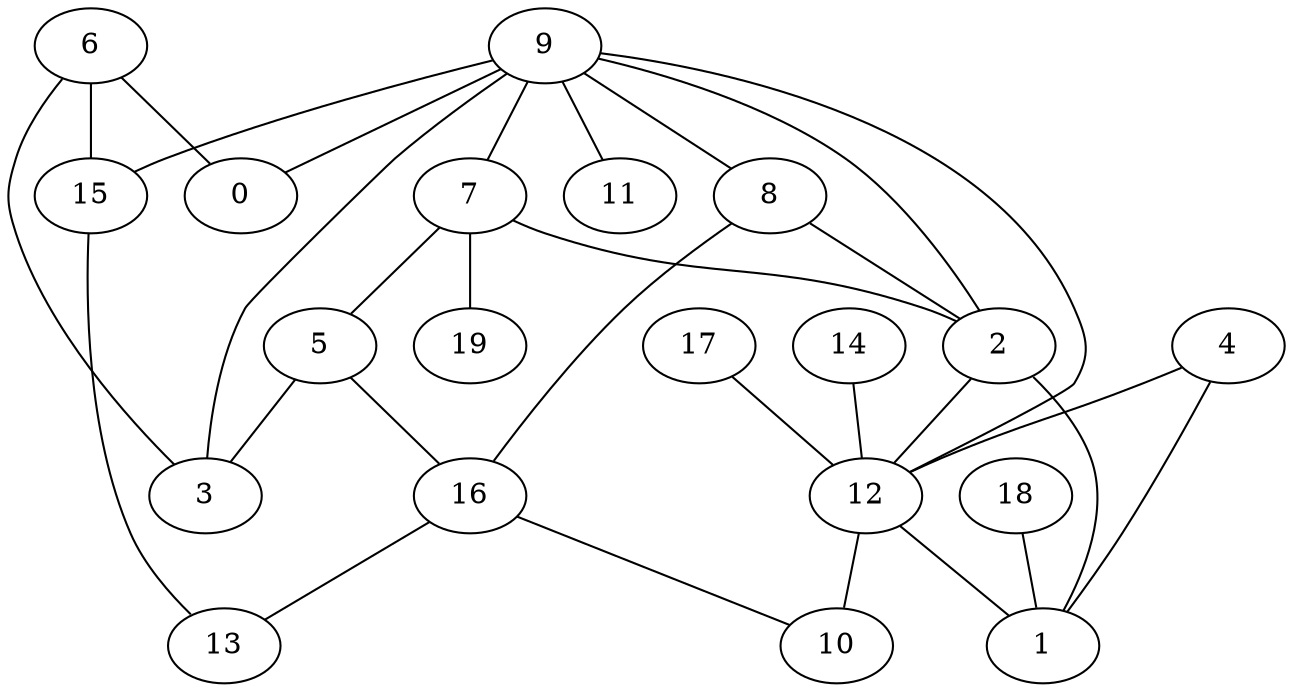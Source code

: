 digraph GG_graph {

subgraph G_graph {
edge [color = black]
"6" -> "3" [dir = none]
"14" -> "12" [dir = none]
"12" -> "10" [dir = none]
"12" -> "1" [dir = none]
"8" -> "16" [dir = none]
"8" -> "2" [dir = none]
"18" -> "1" [dir = none]
"9" -> "3" [dir = none]
"9" -> "7" [dir = none]
"9" -> "0" [dir = none]
"9" -> "15" [dir = none]
"9" -> "11" [dir = none]
"9" -> "8" [dir = none]
"9" -> "12" [dir = none]
"4" -> "12" [dir = none]
"17" -> "12" [dir = none]
"7" -> "5" [dir = none]
"7" -> "19" [dir = none]
"15" -> "13" [dir = none]
"16" -> "10" [dir = none]
"4" -> "1" [dir = none]
"2" -> "12" [dir = none]
"9" -> "2" [dir = none]
"2" -> "1" [dir = none]
"6" -> "15" [dir = none]
"5" -> "16" [dir = none]
"6" -> "0" [dir = none]
"16" -> "13" [dir = none]
"5" -> "3" [dir = none]
"7" -> "2" [dir = none]
}

}

